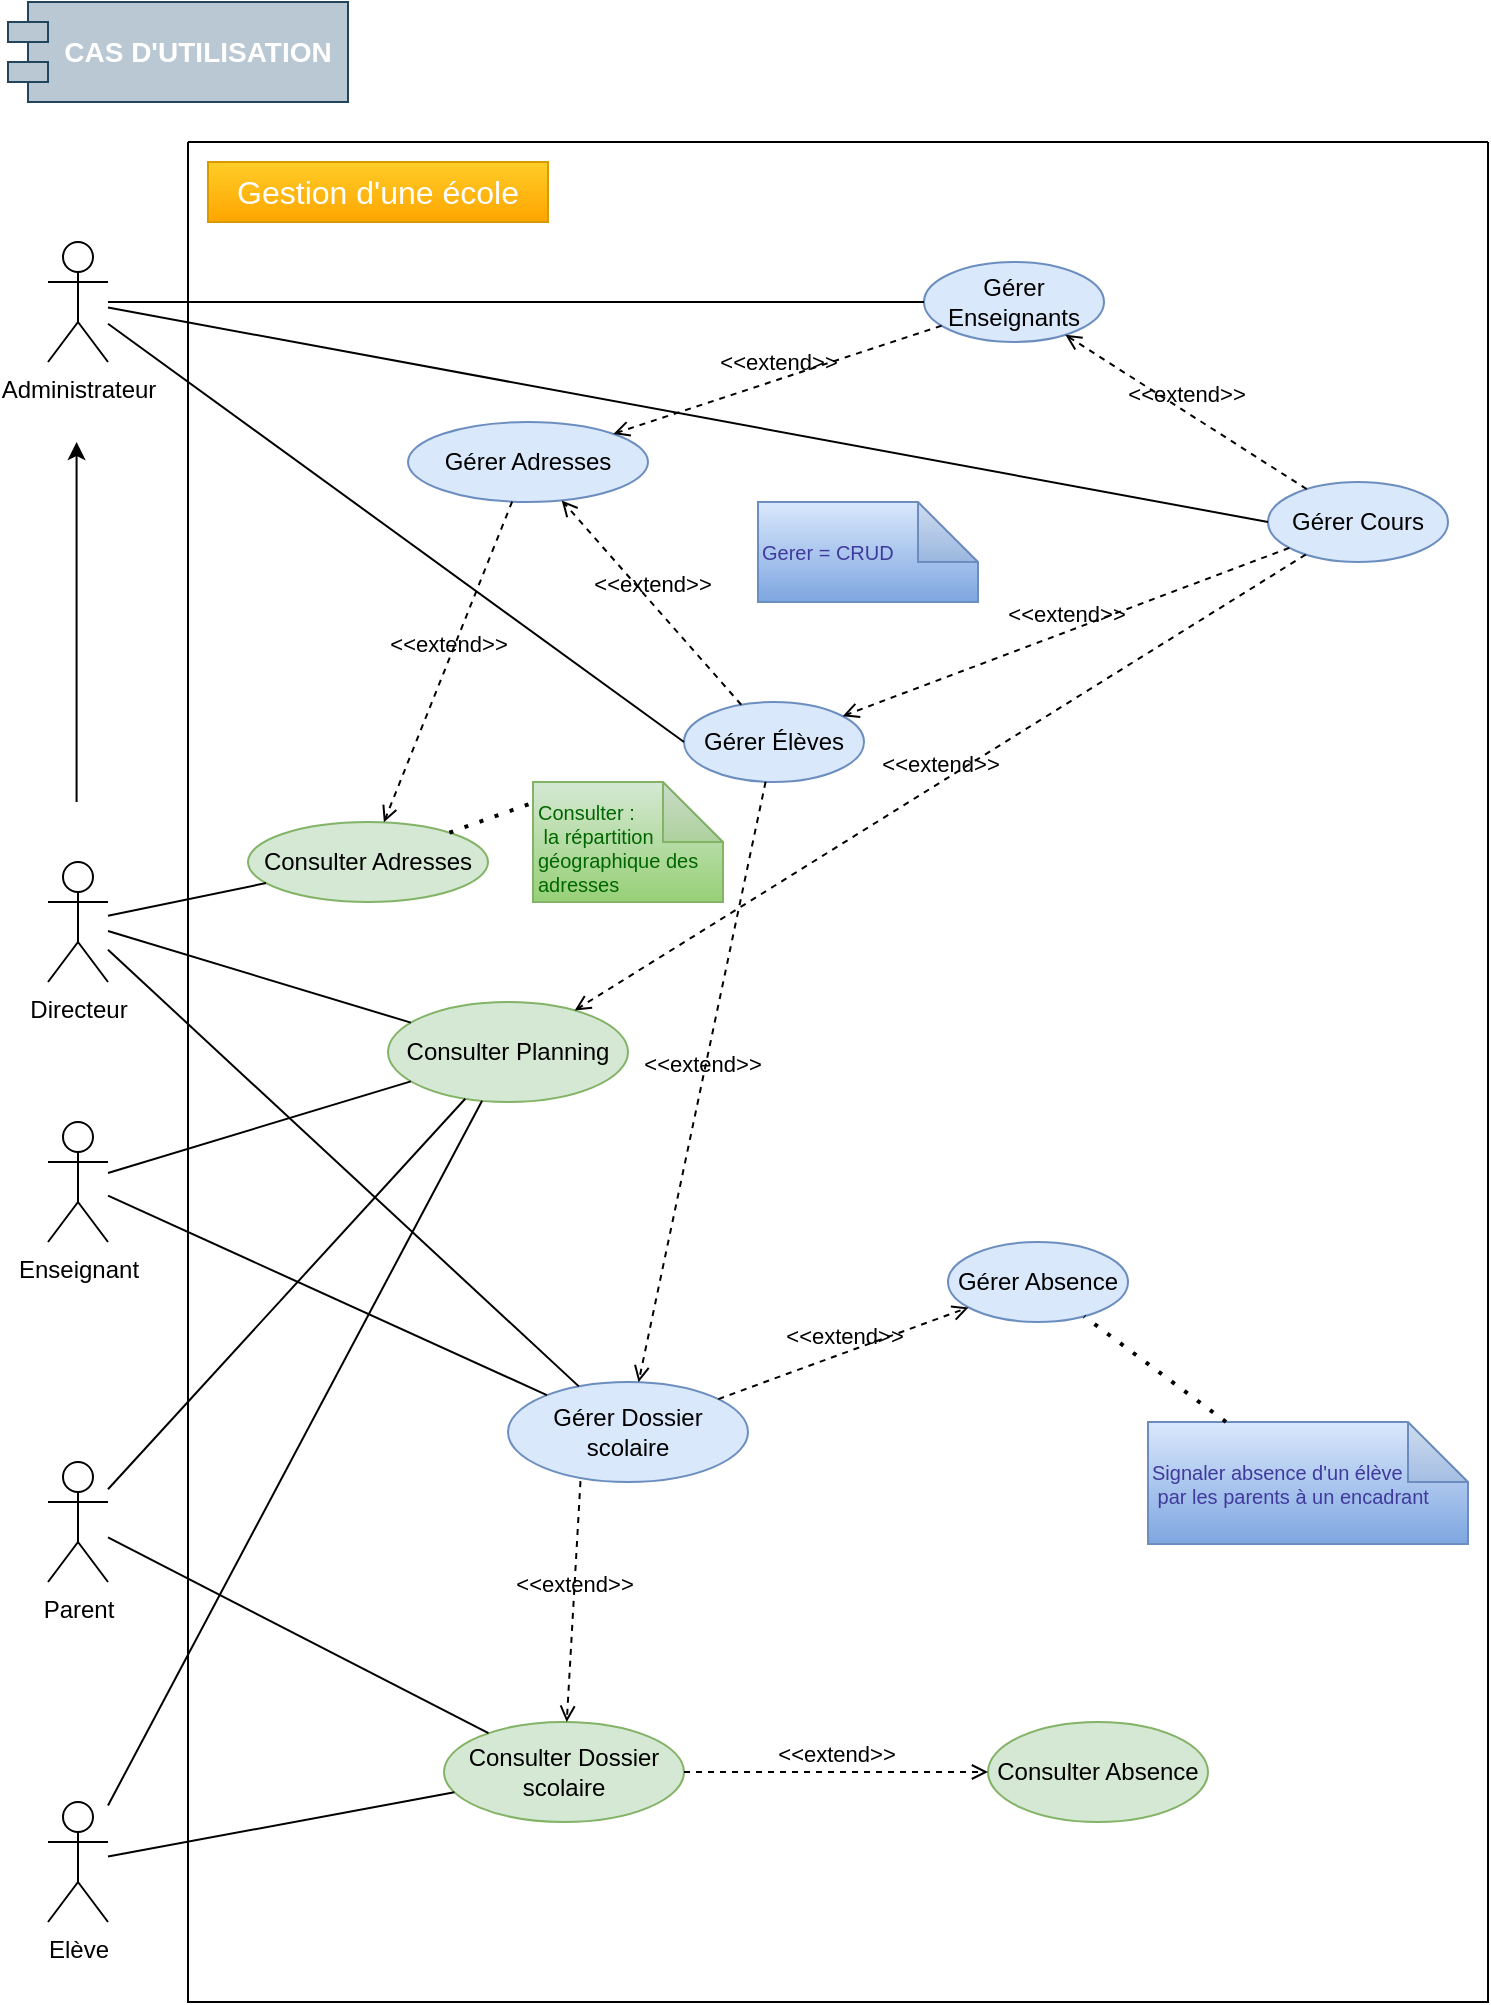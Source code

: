 <mxfile version="24.7.6">
  <diagram name="Page-1" id="xSsWnWOYuInUAKU0IP5L">
    <mxGraphModel dx="1799" dy="946" grid="1" gridSize="10" guides="1" tooltips="1" connect="1" arrows="1" fold="1" page="1" pageScale="1" pageWidth="827" pageHeight="1169" math="0" shadow="0">
      <root>
        <mxCell id="0" />
        <mxCell id="1" parent="0" />
        <mxCell id="7M7bJ6c1Jg54Ehi1CCmJ-1" value="Administrateur" style="shape=umlActor;verticalLabelPosition=bottom;verticalAlign=top;html=1;" parent="1" vertex="1">
          <mxGeometry x="30" y="130" width="30" height="60" as="geometry" />
        </mxCell>
        <mxCell id="7M7bJ6c1Jg54Ehi1CCmJ-2" value="&lt;div style=&quot;font-size: 14px;&quot;&gt;&lt;span style=&quot;background-color: initial;&quot;&gt;CAS D&#39;UTILISATION&lt;/span&gt;&lt;br&gt;&lt;/div&gt;" style="shape=module;align=left;spacingLeft=20;align=center;verticalAlign=middle;whiteSpace=wrap;html=1;fillColor=#bac8d3;strokeColor=#23445d;fontStyle=1;fontColor=#ffffff;fontSize=14;" parent="1" vertex="1">
          <mxGeometry x="10" y="10" width="170" height="50" as="geometry" />
        </mxCell>
        <mxCell id="LzV69qebvS1yH9auH7Qv-1" value="" style="swimlane;startSize=0;fontSize=13;" parent="1" vertex="1">
          <mxGeometry x="100" y="80" width="650" height="930" as="geometry" />
        </mxCell>
        <mxCell id="LzV69qebvS1yH9auH7Qv-2" value="&lt;font style=&quot;font-size: 16px;&quot;&gt;Gestion d&#39;une école&lt;/font&gt;" style="html=1;whiteSpace=wrap;fontSize=16;fillColor=#ffcd28;gradientColor=#ffa500;strokeColor=#d79b00;fontColor=#ffffff;" parent="LzV69qebvS1yH9auH7Qv-1" vertex="1">
          <mxGeometry x="10" y="10" width="170" height="30" as="geometry" />
        </mxCell>
        <mxCell id="LzV69qebvS1yH9auH7Qv-5" value="Gérer Élèves" style="ellipse;whiteSpace=wrap;html=1;fillColor=#dae8fc;strokeColor=#6c8ebf;" parent="LzV69qebvS1yH9auH7Qv-1" vertex="1">
          <mxGeometry x="248" y="280" width="90" height="40" as="geometry" />
        </mxCell>
        <mxCell id="LzV69qebvS1yH9auH7Qv-6" value="Gérer Enseignants" style="ellipse;whiteSpace=wrap;html=1;fillColor=#dae8fc;strokeColor=#6c8ebf;" parent="LzV69qebvS1yH9auH7Qv-1" vertex="1">
          <mxGeometry x="368" y="60" width="90" height="40" as="geometry" />
        </mxCell>
        <mxCell id="LzV69qebvS1yH9auH7Qv-7" value="Gérer Cours" style="ellipse;whiteSpace=wrap;html=1;fillColor=#dae8fc;strokeColor=#6c8ebf;" parent="LzV69qebvS1yH9auH7Qv-1" vertex="1">
          <mxGeometry x="540" y="170" width="90" height="40" as="geometry" />
        </mxCell>
        <mxCell id="LzV69qebvS1yH9auH7Qv-24" value="Consulter Planning" style="ellipse;whiteSpace=wrap;html=1;fillColor=#d5e8d4;strokeColor=#82b366;" parent="LzV69qebvS1yH9auH7Qv-1" vertex="1">
          <mxGeometry x="100" y="430" width="120" height="50" as="geometry" />
        </mxCell>
        <mxCell id="LzV69qebvS1yH9auH7Qv-28" value="Gérer Adresses" style="ellipse;whiteSpace=wrap;html=1;fillColor=#dae8fc;strokeColor=#6c8ebf;" parent="LzV69qebvS1yH9auH7Qv-1" vertex="1">
          <mxGeometry x="110" y="140" width="120" height="40" as="geometry" />
        </mxCell>
        <mxCell id="LzV69qebvS1yH9auH7Qv-33" value="Consulter Adresses" style="ellipse;whiteSpace=wrap;html=1;fillColor=#d5e8d4;strokeColor=#82b366;" parent="LzV69qebvS1yH9auH7Qv-1" vertex="1">
          <mxGeometry x="30" y="340" width="120" height="40" as="geometry" />
        </mxCell>
        <mxCell id="LzV69qebvS1yH9auH7Qv-43" value="Consulter :&lt;br&gt;&amp;nbsp;la répartition géographique des adresses" style="shape=note;whiteSpace=wrap;html=1;backgroundOutline=1;darkOpacity=0.05;fillColor=#d5e8d4;strokeColor=#82b366;fontSize=10;align=left;verticalAlign=bottom;gradientColor=#97d077;fontColor=#006600;" parent="LzV69qebvS1yH9auH7Qv-1" vertex="1">
          <mxGeometry x="172.5" y="320" width="95" height="60" as="geometry" />
        </mxCell>
        <mxCell id="LzV69qebvS1yH9auH7Qv-44" value="" style="endArrow=none;dashed=1;html=1;dashPattern=1 3;strokeWidth=2;rounded=0;entryX=0.026;entryY=0.158;entryDx=0;entryDy=0;entryPerimeter=0;" parent="LzV69qebvS1yH9auH7Qv-1" source="LzV69qebvS1yH9auH7Qv-33" target="LzV69qebvS1yH9auH7Qv-43" edge="1">
          <mxGeometry width="50" height="50" relative="1" as="geometry">
            <mxPoint x="130" y="330" as="sourcePoint" />
            <mxPoint x="180" y="280" as="targetPoint" />
          </mxGeometry>
        </mxCell>
        <mxCell id="LzV69qebvS1yH9auH7Qv-72" value="Gerer = CRUD" style="shape=note;whiteSpace=wrap;html=1;backgroundOutline=1;darkOpacity=0.05;fillColor=#dae8fc;strokeColor=#6c8ebf;fontSize=10;align=left;verticalAlign=middle;gradientColor=#7ea6e0;fontColor=#403a9c;" parent="LzV69qebvS1yH9auH7Qv-1" vertex="1">
          <mxGeometry x="285" y="180" width="110" height="50" as="geometry" />
        </mxCell>
        <mxCell id="CR2xmAWn75q8aSXCvhUn-5" value="Consulter Dossier scolaire" style="ellipse;whiteSpace=wrap;html=1;fillColor=#d5e8d4;strokeColor=#82b366;" vertex="1" parent="LzV69qebvS1yH9auH7Qv-1">
          <mxGeometry x="128" y="790" width="120" height="50" as="geometry" />
        </mxCell>
        <mxCell id="CR2xmAWn75q8aSXCvhUn-8" value="Gérer Dossier scolaire" style="ellipse;whiteSpace=wrap;html=1;fillColor=#dae8fc;strokeColor=#6c8ebf;" vertex="1" parent="LzV69qebvS1yH9auH7Qv-1">
          <mxGeometry x="160" y="620" width="120" height="50" as="geometry" />
        </mxCell>
        <mxCell id="CR2xmAWn75q8aSXCvhUn-10" value="&amp;lt;&amp;lt;extend&amp;gt;&amp;gt;" style="html=1;verticalAlign=bottom;labelBackgroundColor=none;endArrow=open;endFill=0;dashed=1;rounded=0;exitX=0.302;exitY=0.991;exitDx=0;exitDy=0;exitPerimeter=0;" edge="1" parent="LzV69qebvS1yH9auH7Qv-1" source="CR2xmAWn75q8aSXCvhUn-8" target="CR2xmAWn75q8aSXCvhUn-5">
          <mxGeometry width="160" relative="1" as="geometry">
            <mxPoint x="350" y="710" as="sourcePoint" />
            <mxPoint x="510" y="710" as="targetPoint" />
          </mxGeometry>
        </mxCell>
        <mxCell id="CR2xmAWn75q8aSXCvhUn-11" value="&amp;lt;&amp;lt;extend&amp;gt;&amp;gt;" style="html=1;verticalAlign=bottom;labelBackgroundColor=none;endArrow=open;endFill=0;dashed=1;rounded=0;" edge="1" parent="LzV69qebvS1yH9auH7Qv-1" source="LzV69qebvS1yH9auH7Qv-5" target="CR2xmAWn75q8aSXCvhUn-8">
          <mxGeometry width="160" relative="1" as="geometry">
            <mxPoint x="320" y="350" as="sourcePoint" />
            <mxPoint x="480" y="350" as="targetPoint" />
          </mxGeometry>
        </mxCell>
        <mxCell id="CR2xmAWn75q8aSXCvhUn-12" value="&amp;lt;&amp;lt;extend&amp;gt;&amp;gt;" style="html=1;verticalAlign=bottom;labelBackgroundColor=none;endArrow=open;endFill=0;dashed=1;rounded=0;" edge="1" parent="LzV69qebvS1yH9auH7Qv-1" source="LzV69qebvS1yH9auH7Qv-6" target="LzV69qebvS1yH9auH7Qv-28">
          <mxGeometry width="160" relative="1" as="geometry">
            <mxPoint x="160" y="260" as="sourcePoint" />
            <mxPoint x="320" y="260" as="targetPoint" />
          </mxGeometry>
        </mxCell>
        <mxCell id="CR2xmAWn75q8aSXCvhUn-13" value="&amp;lt;&amp;lt;extend&amp;gt;&amp;gt;" style="html=1;verticalAlign=bottom;labelBackgroundColor=none;endArrow=open;endFill=0;dashed=1;rounded=0;" edge="1" parent="LzV69qebvS1yH9auH7Qv-1" source="LzV69qebvS1yH9auH7Qv-7" target="LzV69qebvS1yH9auH7Qv-6">
          <mxGeometry width="160" relative="1" as="geometry">
            <mxPoint x="290" y="116" as="sourcePoint" />
            <mxPoint x="190" y="173" as="targetPoint" />
          </mxGeometry>
        </mxCell>
        <mxCell id="CR2xmAWn75q8aSXCvhUn-14" value="&amp;lt;&amp;lt;extend&amp;gt;&amp;gt;" style="html=1;verticalAlign=bottom;labelBackgroundColor=none;endArrow=open;endFill=0;dashed=1;rounded=0;" edge="1" parent="LzV69qebvS1yH9auH7Qv-1" source="LzV69qebvS1yH9auH7Qv-7" target="LzV69qebvS1yH9auH7Qv-5">
          <mxGeometry width="160" relative="1" as="geometry">
            <mxPoint x="480" y="230" as="sourcePoint" />
            <mxPoint x="380" y="287" as="targetPoint" />
          </mxGeometry>
        </mxCell>
        <mxCell id="CR2xmAWn75q8aSXCvhUn-15" value="&amp;lt;&amp;lt;extend&amp;gt;&amp;gt;" style="html=1;verticalAlign=bottom;labelBackgroundColor=none;endArrow=open;endFill=0;dashed=1;rounded=0;" edge="1" parent="LzV69qebvS1yH9auH7Qv-1" source="LzV69qebvS1yH9auH7Qv-5" target="LzV69qebvS1yH9auH7Qv-28">
          <mxGeometry width="160" relative="1" as="geometry">
            <mxPoint x="160" y="260" as="sourcePoint" />
            <mxPoint x="320" y="260" as="targetPoint" />
          </mxGeometry>
        </mxCell>
        <mxCell id="CR2xmAWn75q8aSXCvhUn-16" value="&amp;lt;&amp;lt;extend&amp;gt;&amp;gt;" style="html=1;verticalAlign=bottom;labelBackgroundColor=none;endArrow=open;endFill=0;dashed=1;rounded=0;" edge="1" parent="LzV69qebvS1yH9auH7Qv-1" source="LzV69qebvS1yH9auH7Qv-28" target="LzV69qebvS1yH9auH7Qv-33">
          <mxGeometry width="160" relative="1" as="geometry">
            <mxPoint x="190" y="301.5" as="sourcePoint" />
            <mxPoint x="90" y="358.5" as="targetPoint" />
          </mxGeometry>
        </mxCell>
        <mxCell id="CR2xmAWn75q8aSXCvhUn-17" value="&amp;lt;&amp;lt;extend&amp;gt;&amp;gt;" style="html=1;verticalAlign=bottom;labelBackgroundColor=none;endArrow=open;endFill=0;dashed=1;rounded=0;" edge="1" parent="LzV69qebvS1yH9auH7Qv-1" source="LzV69qebvS1yH9auH7Qv-7" target="LzV69qebvS1yH9auH7Qv-24">
          <mxGeometry width="160" relative="1" as="geometry">
            <mxPoint x="470" y="370" as="sourcePoint" />
            <mxPoint x="370" y="427" as="targetPoint" />
          </mxGeometry>
        </mxCell>
        <mxCell id="CR2xmAWn75q8aSXCvhUn-18" value="Gérer Absence" style="ellipse;whiteSpace=wrap;html=1;fillColor=#dae8fc;strokeColor=#6c8ebf;" vertex="1" parent="LzV69qebvS1yH9auH7Qv-1">
          <mxGeometry x="380" y="550" width="90" height="40" as="geometry" />
        </mxCell>
        <mxCell id="CR2xmAWn75q8aSXCvhUn-19" value="Consulter Absence" style="ellipse;whiteSpace=wrap;html=1;fillColor=#d5e8d4;strokeColor=#82b366;" vertex="1" parent="LzV69qebvS1yH9auH7Qv-1">
          <mxGeometry x="400" y="790" width="110" height="50" as="geometry" />
        </mxCell>
        <mxCell id="CR2xmAWn75q8aSXCvhUn-24" value="Signaler absence d&#39;un élève&lt;br&gt;&amp;nbsp;par les parents à un encadrant" style="shape=note;whiteSpace=wrap;html=1;backgroundOutline=1;darkOpacity=0.05;fillColor=#dae8fc;strokeColor=#6c8ebf;fontSize=10;align=left;verticalAlign=middle;gradientColor=#7ea6e0;fontColor=#403a9c;" vertex="1" parent="LzV69qebvS1yH9auH7Qv-1">
          <mxGeometry x="480" y="640" width="160" height="61" as="geometry" />
        </mxCell>
        <mxCell id="CR2xmAWn75q8aSXCvhUn-26" value="" style="endArrow=none;dashed=1;html=1;dashPattern=1 3;strokeWidth=2;rounded=0;" edge="1" parent="LzV69qebvS1yH9auH7Qv-1" source="CR2xmAWn75q8aSXCvhUn-24" target="CR2xmAWn75q8aSXCvhUn-18">
          <mxGeometry width="50" height="50" relative="1" as="geometry">
            <mxPoint x="500" y="435" as="sourcePoint" />
            <mxPoint x="550" y="385" as="targetPoint" />
          </mxGeometry>
        </mxCell>
        <mxCell id="CR2xmAWn75q8aSXCvhUn-27" value="&amp;lt;&amp;lt;extend&amp;gt;&amp;gt;" style="html=1;verticalAlign=bottom;labelBackgroundColor=none;endArrow=open;endFill=0;dashed=1;rounded=0;" edge="1" parent="LzV69qebvS1yH9auH7Qv-1" source="CR2xmAWn75q8aSXCvhUn-8" target="CR2xmAWn75q8aSXCvhUn-18">
          <mxGeometry width="160" relative="1" as="geometry">
            <mxPoint x="190" y="640" as="sourcePoint" />
            <mxPoint x="350" y="640" as="targetPoint" />
          </mxGeometry>
        </mxCell>
        <mxCell id="CR2xmAWn75q8aSXCvhUn-28" value="&amp;lt;&amp;lt;extend&amp;gt;&amp;gt;" style="html=1;verticalAlign=bottom;labelBackgroundColor=none;endArrow=open;endFill=0;dashed=1;rounded=0;" edge="1" parent="LzV69qebvS1yH9auH7Qv-1" source="CR2xmAWn75q8aSXCvhUn-5" target="CR2xmAWn75q8aSXCvhUn-19">
          <mxGeometry width="160" relative="1" as="geometry">
            <mxPoint x="285" y="804.64" as="sourcePoint" />
            <mxPoint x="445" y="804.64" as="targetPoint" />
          </mxGeometry>
        </mxCell>
        <mxCell id="LzV69qebvS1yH9auH7Qv-10" value="" style="endArrow=none;html=1;rounded=0;entryX=0;entryY=0.5;entryDx=0;entryDy=0;" parent="1" source="7M7bJ6c1Jg54Ehi1CCmJ-1" target="LzV69qebvS1yH9auH7Qv-5" edge="1">
          <mxGeometry width="50" height="50" relative="1" as="geometry">
            <mxPoint x="308" y="130" as="sourcePoint" />
            <mxPoint x="358" y="180" as="targetPoint" />
          </mxGeometry>
        </mxCell>
        <mxCell id="LzV69qebvS1yH9auH7Qv-11" value="" style="endArrow=none;html=1;rounded=0;entryX=0;entryY=0.5;entryDx=0;entryDy=0;" parent="1" source="7M7bJ6c1Jg54Ehi1CCmJ-1" target="LzV69qebvS1yH9auH7Qv-7" edge="1">
          <mxGeometry width="50" height="50" relative="1" as="geometry">
            <mxPoint x="308" y="150" as="sourcePoint" />
            <mxPoint x="348" y="260" as="targetPoint" />
          </mxGeometry>
        </mxCell>
        <mxCell id="LzV69qebvS1yH9auH7Qv-14" value="" style="endArrow=none;html=1;rounded=0;exitX=0;exitY=0.5;exitDx=0;exitDy=0;" parent="1" source="LzV69qebvS1yH9auH7Qv-6" target="7M7bJ6c1Jg54Ehi1CCmJ-1" edge="1">
          <mxGeometry width="50" height="50" relative="1" as="geometry">
            <mxPoint x="498" y="270" as="sourcePoint" />
            <mxPoint x="358" y="220" as="targetPoint" />
          </mxGeometry>
        </mxCell>
        <mxCell id="LzV69qebvS1yH9auH7Qv-21" value="Elève" style="shape=umlActor;verticalLabelPosition=bottom;verticalAlign=top;html=1;" parent="1" vertex="1">
          <mxGeometry x="30" y="910" width="30" height="60" as="geometry" />
        </mxCell>
        <mxCell id="LzV69qebvS1yH9auH7Qv-22" value="Enseignant" style="shape=umlActor;verticalLabelPosition=bottom;verticalAlign=top;html=1;" parent="1" vertex="1">
          <mxGeometry x="30" y="570" width="30" height="60" as="geometry" />
        </mxCell>
        <mxCell id="LzV69qebvS1yH9auH7Qv-26" value="" style="endArrow=none;html=1;rounded=0;" parent="1" source="LzV69qebvS1yH9auH7Qv-22" target="LzV69qebvS1yH9auH7Qv-24" edge="1">
          <mxGeometry width="50" height="50" relative="1" as="geometry">
            <mxPoint x="448" y="310" as="sourcePoint" />
            <mxPoint x="498" y="260" as="targetPoint" />
          </mxGeometry>
        </mxCell>
        <mxCell id="LzV69qebvS1yH9auH7Qv-27" value="" style="endArrow=none;html=1;rounded=0;" parent="1" source="LzV69qebvS1yH9auH7Qv-21" target="LzV69qebvS1yH9auH7Qv-24" edge="1">
          <mxGeometry width="50" height="50" relative="1" as="geometry">
            <mxPoint x="298" y="294" as="sourcePoint" />
            <mxPoint x="533" y="361" as="targetPoint" />
          </mxGeometry>
        </mxCell>
        <mxCell id="LzV69qebvS1yH9auH7Qv-61" style="edgeStyle=none;rounded=0;orthogonalLoop=1;jettySize=auto;html=1;" parent="1" edge="1">
          <mxGeometry relative="1" as="geometry">
            <mxPoint x="44.29" y="410" as="sourcePoint" />
            <mxPoint x="44.29" y="230" as="targetPoint" />
          </mxGeometry>
        </mxCell>
        <mxCell id="LzV69qebvS1yH9auH7Qv-47" value="Directeur" style="shape=umlActor;verticalLabelPosition=bottom;verticalAlign=top;html=1;" parent="1" vertex="1">
          <mxGeometry x="30" y="440" width="30" height="60" as="geometry" />
        </mxCell>
        <mxCell id="LzV69qebvS1yH9auH7Qv-66" value="" style="endArrow=none;html=1;rounded=0;" parent="1" source="LzV69qebvS1yH9auH7Qv-47" target="LzV69qebvS1yH9auH7Qv-33" edge="1">
          <mxGeometry width="50" height="50" relative="1" as="geometry">
            <mxPoint x="148" y="730" as="sourcePoint" />
            <mxPoint x="449" y="904" as="targetPoint" />
          </mxGeometry>
        </mxCell>
        <mxCell id="LzV69qebvS1yH9auH7Qv-67" value="" style="endArrow=none;html=1;rounded=0;" parent="1" source="LzV69qebvS1yH9auH7Qv-47" target="LzV69qebvS1yH9auH7Qv-24" edge="1">
          <mxGeometry width="50" height="50" relative="1" as="geometry">
            <mxPoint x="248" y="770" as="sourcePoint" />
            <mxPoint x="421" y="672" as="targetPoint" />
          </mxGeometry>
        </mxCell>
        <mxCell id="CR2xmAWn75q8aSXCvhUn-3" value="Parent" style="shape=umlActor;verticalLabelPosition=bottom;verticalAlign=top;html=1;" vertex="1" parent="1">
          <mxGeometry x="30" y="740" width="30" height="60" as="geometry" />
        </mxCell>
        <mxCell id="CR2xmAWn75q8aSXCvhUn-6" value="" style="endArrow=none;html=1;rounded=0;" edge="1" parent="1" source="LzV69qebvS1yH9auH7Qv-21" target="CR2xmAWn75q8aSXCvhUn-5">
          <mxGeometry width="50" height="50" relative="1" as="geometry">
            <mxPoint x="70" y="1097" as="sourcePoint" />
            <mxPoint x="394" y="818" as="targetPoint" />
          </mxGeometry>
        </mxCell>
        <mxCell id="CR2xmAWn75q8aSXCvhUn-7" value="" style="endArrow=none;html=1;rounded=0;" edge="1" parent="1" source="CR2xmAWn75q8aSXCvhUn-3" target="CR2xmAWn75q8aSXCvhUn-5">
          <mxGeometry width="50" height="50" relative="1" as="geometry">
            <mxPoint x="70" y="1104" as="sourcePoint" />
            <mxPoint x="382" y="973" as="targetPoint" />
          </mxGeometry>
        </mxCell>
        <mxCell id="CR2xmAWn75q8aSXCvhUn-9" value="" style="endArrow=none;html=1;rounded=0;" edge="1" parent="1" source="LzV69qebvS1yH9auH7Qv-22" target="CR2xmAWn75q8aSXCvhUn-8">
          <mxGeometry width="50" height="50" relative="1" as="geometry">
            <mxPoint x="70" y="723" as="sourcePoint" />
            <mxPoint x="366" y="784" as="targetPoint" />
          </mxGeometry>
        </mxCell>
        <mxCell id="CR2xmAWn75q8aSXCvhUn-29" value="" style="endArrow=none;html=1;rounded=0;" edge="1" parent="1" source="LzV69qebvS1yH9auH7Qv-47" target="CR2xmAWn75q8aSXCvhUn-8">
          <mxGeometry width="50" height="50" relative="1" as="geometry">
            <mxPoint x="70" y="538" as="sourcePoint" />
            <mxPoint x="233" y="625" as="targetPoint" />
          </mxGeometry>
        </mxCell>
        <mxCell id="CR2xmAWn75q8aSXCvhUn-30" value="" style="endArrow=none;html=1;rounded=0;" edge="1" parent="1" source="CR2xmAWn75q8aSXCvhUn-3" target="LzV69qebvS1yH9auH7Qv-24">
          <mxGeometry width="50" height="50" relative="1" as="geometry">
            <mxPoint x="70" y="1014" as="sourcePoint" />
            <mxPoint x="256" y="689" as="targetPoint" />
          </mxGeometry>
        </mxCell>
      </root>
    </mxGraphModel>
  </diagram>
</mxfile>
